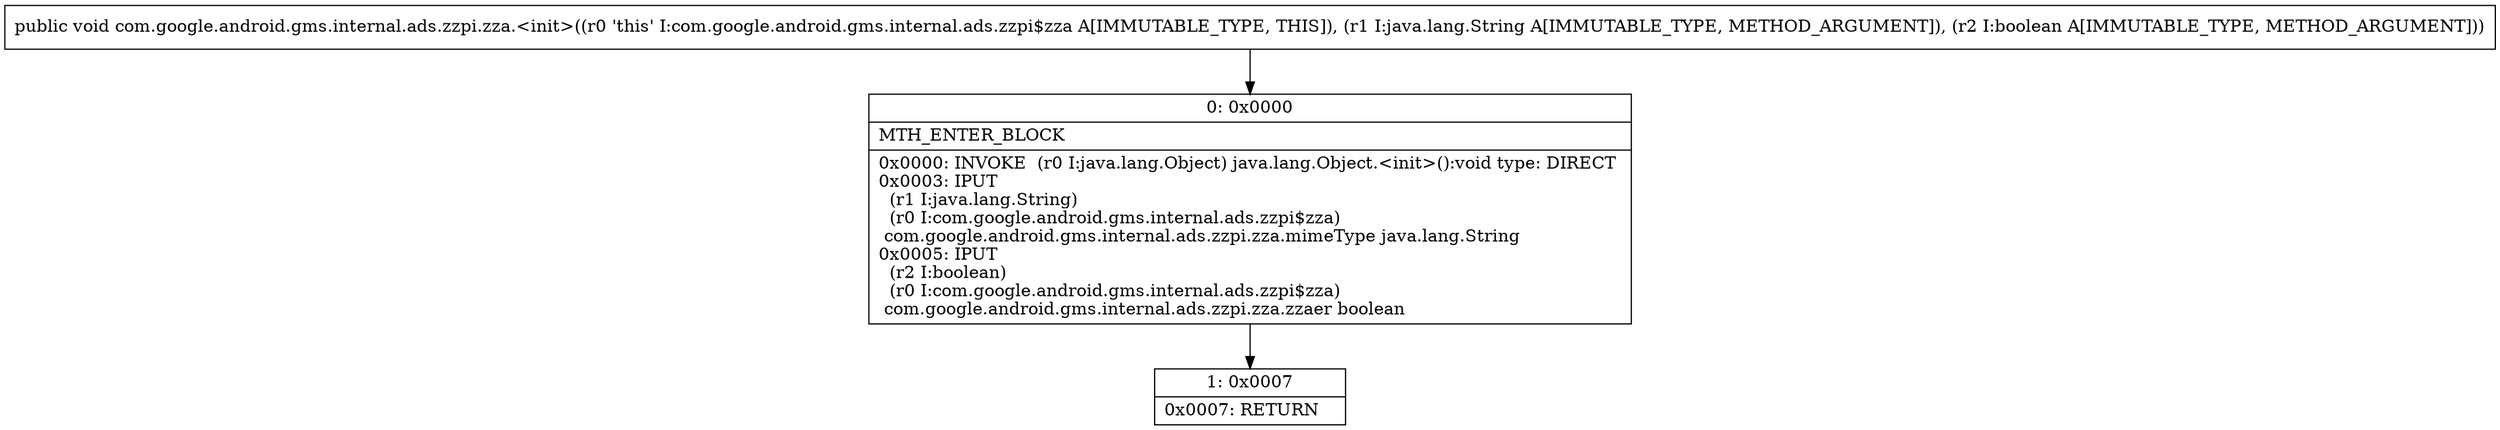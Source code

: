 digraph "CFG forcom.google.android.gms.internal.ads.zzpi.zza.\<init\>(Ljava\/lang\/String;Z)V" {
Node_0 [shape=record,label="{0\:\ 0x0000|MTH_ENTER_BLOCK\l|0x0000: INVOKE  (r0 I:java.lang.Object) java.lang.Object.\<init\>():void type: DIRECT \l0x0003: IPUT  \l  (r1 I:java.lang.String)\l  (r0 I:com.google.android.gms.internal.ads.zzpi$zza)\l com.google.android.gms.internal.ads.zzpi.zza.mimeType java.lang.String \l0x0005: IPUT  \l  (r2 I:boolean)\l  (r0 I:com.google.android.gms.internal.ads.zzpi$zza)\l com.google.android.gms.internal.ads.zzpi.zza.zzaer boolean \l}"];
Node_1 [shape=record,label="{1\:\ 0x0007|0x0007: RETURN   \l}"];
MethodNode[shape=record,label="{public void com.google.android.gms.internal.ads.zzpi.zza.\<init\>((r0 'this' I:com.google.android.gms.internal.ads.zzpi$zza A[IMMUTABLE_TYPE, THIS]), (r1 I:java.lang.String A[IMMUTABLE_TYPE, METHOD_ARGUMENT]), (r2 I:boolean A[IMMUTABLE_TYPE, METHOD_ARGUMENT])) }"];
MethodNode -> Node_0;
Node_0 -> Node_1;
}

